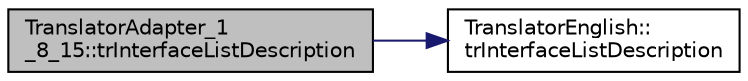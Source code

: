 digraph "TranslatorAdapter_1_8_15::trInterfaceListDescription"
{
 // LATEX_PDF_SIZE
  edge [fontname="Helvetica",fontsize="10",labelfontname="Helvetica",labelfontsize="10"];
  node [fontname="Helvetica",fontsize="10",shape=record];
  rankdir="LR";
  Node1 [label="TranslatorAdapter_1\l_8_15::trInterfaceListDescription",height=0.2,width=0.4,color="black", fillcolor="grey75", style="filled", fontcolor="black",tooltip=" "];
  Node1 -> Node2 [color="midnightblue",fontsize="10",style="solid",fontname="Helvetica"];
  Node2 [label="TranslatorEnglish::\ltrInterfaceListDescription",height=0.2,width=0.4,color="black", fillcolor="white", style="filled",URL="$classTranslatorEnglish.html#a53ebdd155130bf251ebe9284f7a85e64",tooltip=" "];
}

